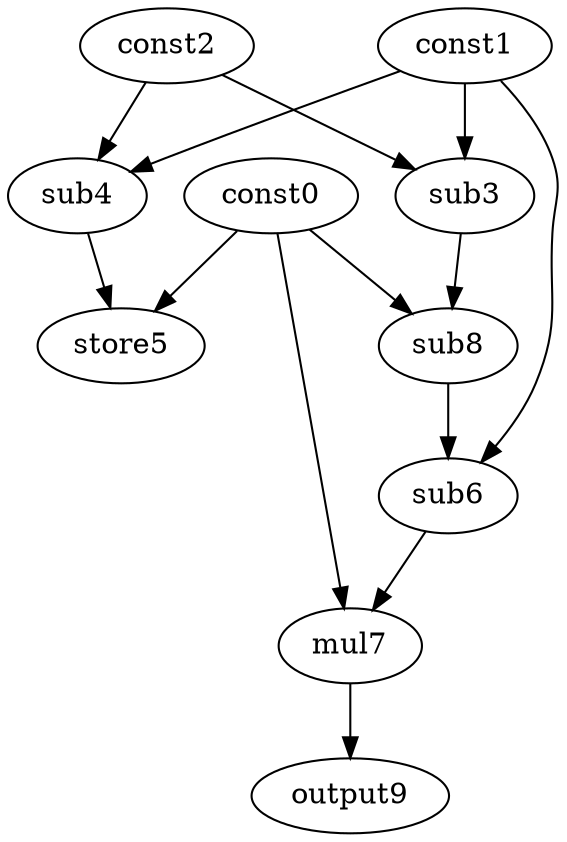 digraph G { 
const0[opcode=const]; 
const1[opcode=const]; 
const2[opcode=const]; 
sub3[opcode=sub]; 
sub4[opcode=sub]; 
store5[opcode=store]; 
sub6[opcode=sub]; 
mul7[opcode=mul]; 
sub8[opcode=sub]; 
output9[opcode=output]; 
const1->sub3[operand=0];
const2->sub3[operand=1];
const1->sub4[operand=0];
const2->sub4[operand=1];
const0->store5[operand=0];
sub4->store5[operand=1];
const0->sub8[operand=0];
sub3->sub8[operand=1];
sub8->sub6[operand=0];
const1->sub6[operand=1];
const0->mul7[operand=0];
sub6->mul7[operand=1];
mul7->output9[operand=0];
}
